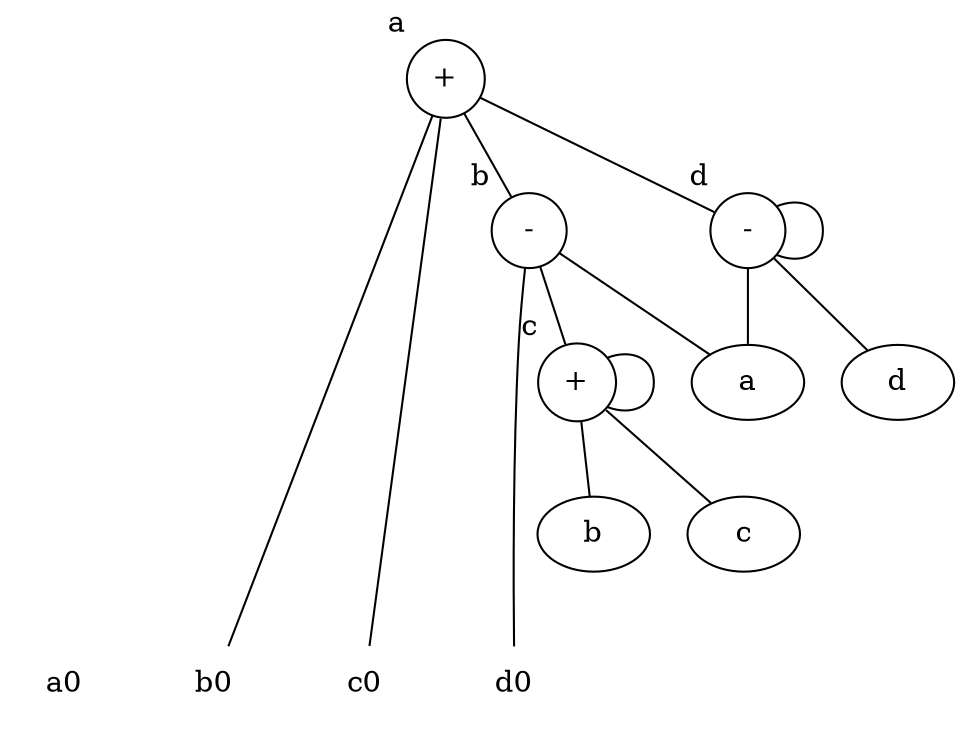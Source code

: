 graph g {
  a0 [label="a0", shape="none"]
  b0 [label="b0", shape="none"]
  c0 [label="c0", shape="none"]
  0 [label="+", xlabel="a", shape="circle"]
  d0 [label="d0", shape="none"]
  1 [label="-", xlabel="b", shape="circle"]
  2 [label="+", xlabel="c", shape="circle"]
  3 [label="-", xlabel="d", shape="circle"]
  0 -- 1
  0 -- 3
  1 -- a
  1 -- d0
  0 -- c0
  2 -- 2
  0 -- b0
  3 -- d
  3 -- a
  1 -- 2
  2 -- b
  2 -- c
  3 -- 3
  {rank=sink d0 c0 b0 a0 }
}
